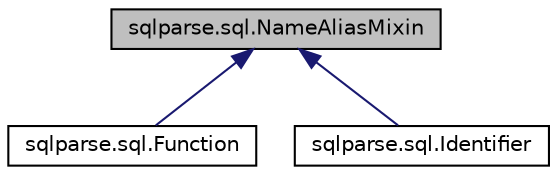 digraph "sqlparse.sql.NameAliasMixin"
{
 // LATEX_PDF_SIZE
  edge [fontname="Helvetica",fontsize="10",labelfontname="Helvetica",labelfontsize="10"];
  node [fontname="Helvetica",fontsize="10",shape=record];
  Node1 [label="sqlparse.sql.NameAliasMixin",height=0.2,width=0.4,color="black", fillcolor="grey75", style="filled", fontcolor="black",tooltip=" "];
  Node1 -> Node2 [dir="back",color="midnightblue",fontsize="10",style="solid",fontname="Helvetica"];
  Node2 [label="sqlparse.sql.Function",height=0.2,width=0.4,color="black", fillcolor="white", style="filled",URL="$classsqlparse_1_1sql_1_1_function.html",tooltip=" "];
  Node1 -> Node3 [dir="back",color="midnightblue",fontsize="10",style="solid",fontname="Helvetica"];
  Node3 [label="sqlparse.sql.Identifier",height=0.2,width=0.4,color="black", fillcolor="white", style="filled",URL="$classsqlparse_1_1sql_1_1_identifier.html",tooltip=" "];
}
